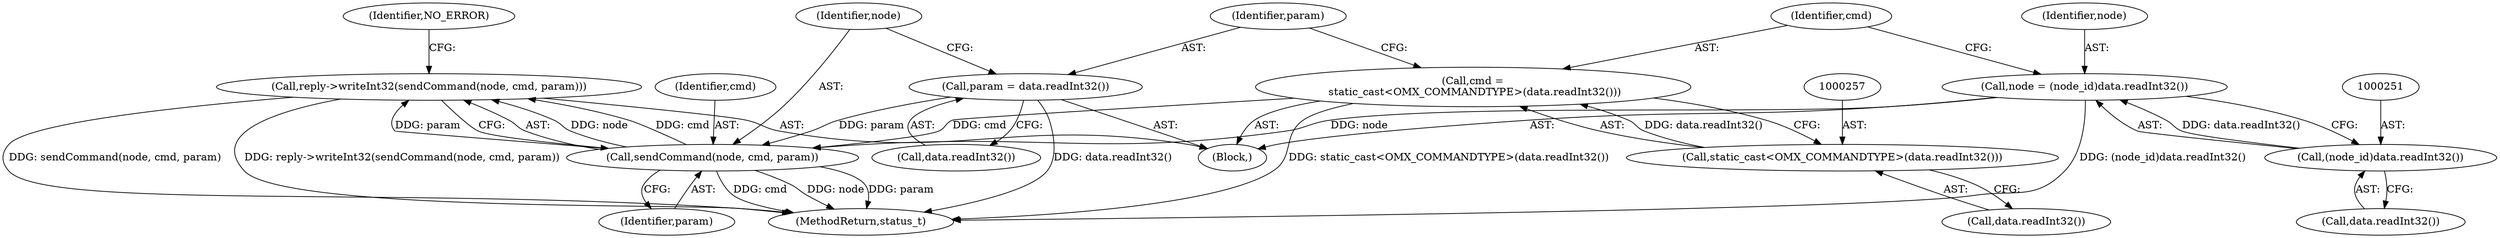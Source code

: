 digraph "0_Android_8d87321b704cb3f88e8cae668937d001fd63d5e3@API" {
"1000263" [label="(Call,reply->writeInt32(sendCommand(node, cmd, param)))"];
"1000264" [label="(Call,sendCommand(node, cmd, param))"];
"1000248" [label="(Call,node = (node_id)data.readInt32())"];
"1000250" [label="(Call,(node_id)data.readInt32())"];
"1000254" [label="(Call,cmd =\n static_cast<OMX_COMMANDTYPE>(data.readInt32()))"];
"1000256" [label="(Call,static_cast<OMX_COMMANDTYPE>(data.readInt32()))"];
"1000260" [label="(Call,param = data.readInt32())"];
"1000242" [label="(Block,)"];
"1001207" [label="(MethodReturn,status_t)"];
"1000249" [label="(Identifier,node)"];
"1000264" [label="(Call,sendCommand(node, cmd, param))"];
"1000261" [label="(Identifier,param)"];
"1000256" [label="(Call,static_cast<OMX_COMMANDTYPE>(data.readInt32()))"];
"1000267" [label="(Identifier,param)"];
"1000265" [label="(Identifier,node)"];
"1000255" [label="(Identifier,cmd)"];
"1000258" [label="(Call,data.readInt32())"];
"1000252" [label="(Call,data.readInt32())"];
"1000248" [label="(Call,node = (node_id)data.readInt32())"];
"1000260" [label="(Call,param = data.readInt32())"];
"1000266" [label="(Identifier,cmd)"];
"1000254" [label="(Call,cmd =\n static_cast<OMX_COMMANDTYPE>(data.readInt32()))"];
"1000269" [label="(Identifier,NO_ERROR)"];
"1000262" [label="(Call,data.readInt32())"];
"1000263" [label="(Call,reply->writeInt32(sendCommand(node, cmd, param)))"];
"1000250" [label="(Call,(node_id)data.readInt32())"];
"1000263" -> "1000242"  [label="AST: "];
"1000263" -> "1000264"  [label="CFG: "];
"1000264" -> "1000263"  [label="AST: "];
"1000269" -> "1000263"  [label="CFG: "];
"1000263" -> "1001207"  [label="DDG: sendCommand(node, cmd, param)"];
"1000263" -> "1001207"  [label="DDG: reply->writeInt32(sendCommand(node, cmd, param))"];
"1000264" -> "1000263"  [label="DDG: node"];
"1000264" -> "1000263"  [label="DDG: cmd"];
"1000264" -> "1000263"  [label="DDG: param"];
"1000264" -> "1000267"  [label="CFG: "];
"1000265" -> "1000264"  [label="AST: "];
"1000266" -> "1000264"  [label="AST: "];
"1000267" -> "1000264"  [label="AST: "];
"1000264" -> "1001207"  [label="DDG: node"];
"1000264" -> "1001207"  [label="DDG: param"];
"1000264" -> "1001207"  [label="DDG: cmd"];
"1000248" -> "1000264"  [label="DDG: node"];
"1000254" -> "1000264"  [label="DDG: cmd"];
"1000260" -> "1000264"  [label="DDG: param"];
"1000248" -> "1000242"  [label="AST: "];
"1000248" -> "1000250"  [label="CFG: "];
"1000249" -> "1000248"  [label="AST: "];
"1000250" -> "1000248"  [label="AST: "];
"1000255" -> "1000248"  [label="CFG: "];
"1000248" -> "1001207"  [label="DDG: (node_id)data.readInt32()"];
"1000250" -> "1000248"  [label="DDG: data.readInt32()"];
"1000250" -> "1000252"  [label="CFG: "];
"1000251" -> "1000250"  [label="AST: "];
"1000252" -> "1000250"  [label="AST: "];
"1000254" -> "1000242"  [label="AST: "];
"1000254" -> "1000256"  [label="CFG: "];
"1000255" -> "1000254"  [label="AST: "];
"1000256" -> "1000254"  [label="AST: "];
"1000261" -> "1000254"  [label="CFG: "];
"1000254" -> "1001207"  [label="DDG: static_cast<OMX_COMMANDTYPE>(data.readInt32())"];
"1000256" -> "1000254"  [label="DDG: data.readInt32()"];
"1000256" -> "1000258"  [label="CFG: "];
"1000257" -> "1000256"  [label="AST: "];
"1000258" -> "1000256"  [label="AST: "];
"1000260" -> "1000242"  [label="AST: "];
"1000260" -> "1000262"  [label="CFG: "];
"1000261" -> "1000260"  [label="AST: "];
"1000262" -> "1000260"  [label="AST: "];
"1000265" -> "1000260"  [label="CFG: "];
"1000260" -> "1001207"  [label="DDG: data.readInt32()"];
}
